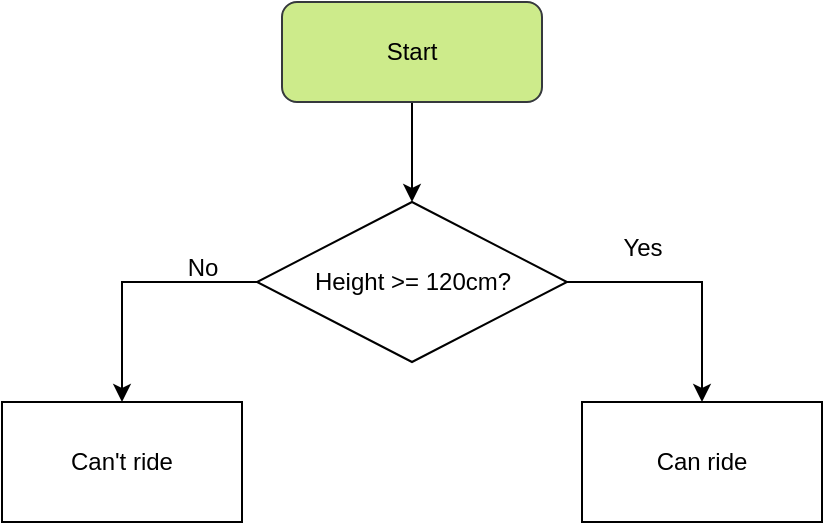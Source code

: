 <mxfile version="26.2.12">
  <diagram name="Page-1" id="ZfTFR4OxNcVLB4fTvURT">
    <mxGraphModel dx="520" dy="977" grid="1" gridSize="10" guides="1" tooltips="1" connect="1" arrows="1" fold="1" page="1" pageScale="1" pageWidth="827" pageHeight="1169" math="0" shadow="0">
      <root>
        <mxCell id="0" />
        <mxCell id="1" parent="0" />
        <mxCell id="Es6ZtHFfuXmDRuMycndh-7" value="" style="edgeStyle=orthogonalEdgeStyle;rounded=0;orthogonalLoop=1;jettySize=auto;html=1;" edge="1" parent="1" source="Es6ZtHFfuXmDRuMycndh-1" target="Es6ZtHFfuXmDRuMycndh-6">
          <mxGeometry relative="1" as="geometry" />
        </mxCell>
        <mxCell id="Es6ZtHFfuXmDRuMycndh-1" value="Start" style="rounded=1;whiteSpace=wrap;html=1;fillColor=#cdeb8b;strokeColor=#36393d;" vertex="1" parent="1">
          <mxGeometry x="170" y="40" width="130" height="50" as="geometry" />
        </mxCell>
        <mxCell id="Es6ZtHFfuXmDRuMycndh-9" value="" style="edgeStyle=orthogonalEdgeStyle;rounded=0;orthogonalLoop=1;jettySize=auto;html=1;" edge="1" parent="1" source="Es6ZtHFfuXmDRuMycndh-6" target="Es6ZtHFfuXmDRuMycndh-8">
          <mxGeometry relative="1" as="geometry" />
        </mxCell>
        <mxCell id="Es6ZtHFfuXmDRuMycndh-11" value="" style="edgeStyle=orthogonalEdgeStyle;rounded=0;orthogonalLoop=1;jettySize=auto;html=1;" edge="1" parent="1" source="Es6ZtHFfuXmDRuMycndh-6" target="Es6ZtHFfuXmDRuMycndh-10">
          <mxGeometry relative="1" as="geometry" />
        </mxCell>
        <mxCell id="Es6ZtHFfuXmDRuMycndh-6" value="Height &amp;gt;= 120cm?" style="rhombus;whiteSpace=wrap;html=1;" vertex="1" parent="1">
          <mxGeometry x="157.5" y="140" width="155" height="80" as="geometry" />
        </mxCell>
        <mxCell id="Es6ZtHFfuXmDRuMycndh-8" value="Can ride" style="whiteSpace=wrap;html=1;" vertex="1" parent="1">
          <mxGeometry x="320" y="240" width="120" height="60" as="geometry" />
        </mxCell>
        <mxCell id="Es6ZtHFfuXmDRuMycndh-10" value="Can&#39;t ride" style="whiteSpace=wrap;html=1;" vertex="1" parent="1">
          <mxGeometry x="30" y="240" width="120" height="60" as="geometry" />
        </mxCell>
        <mxCell id="Es6ZtHFfuXmDRuMycndh-12" value="Yes" style="text;html=1;align=center;verticalAlign=middle;resizable=0;points=[];autosize=1;strokeColor=none;fillColor=none;" vertex="1" parent="1">
          <mxGeometry x="330" y="148" width="40" height="30" as="geometry" />
        </mxCell>
        <mxCell id="Es6ZtHFfuXmDRuMycndh-13" value="No" style="text;html=1;align=center;verticalAlign=middle;resizable=0;points=[];autosize=1;strokeColor=none;fillColor=none;" vertex="1" parent="1">
          <mxGeometry x="110" y="158" width="40" height="30" as="geometry" />
        </mxCell>
      </root>
    </mxGraphModel>
  </diagram>
</mxfile>
